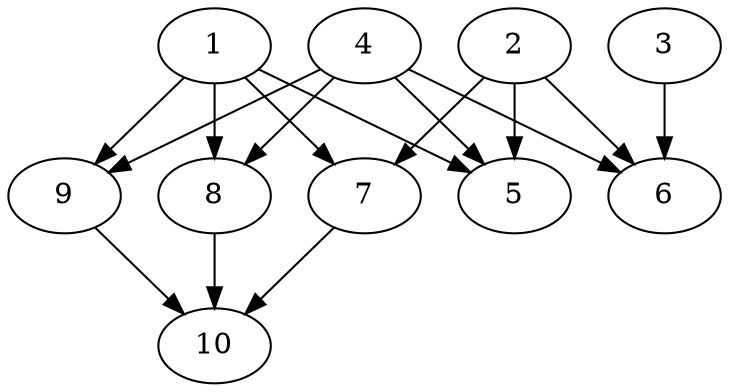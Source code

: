 // DAG automatically generated by daggen at Thu Oct  3 13:58:05 2019
// ./daggen --dot -n 10 --ccr 0.4 --fat 0.7 --regular 0.7 --density 0.9 --mindata 5242880 --maxdata 52428800 
digraph G {
  1 [size="129768960", alpha="0.17", expect_size="51907584"] 
  1 -> 5 [size ="51907584"]
  1 -> 7 [size ="51907584"]
  1 -> 8 [size ="51907584"]
  1 -> 9 [size ="51907584"]
  2 [size="115875840", alpha="0.16", expect_size="46350336"] 
  2 -> 5 [size ="46350336"]
  2 -> 6 [size ="46350336"]
  2 -> 7 [size ="46350336"]
  3 [size="75422720", alpha="0.11", expect_size="30169088"] 
  3 -> 6 [size ="30169088"]
  4 [size="127441920", alpha="0.19", expect_size="50976768"] 
  4 -> 5 [size ="50976768"]
  4 -> 6 [size ="50976768"]
  4 -> 8 [size ="50976768"]
  4 -> 9 [size ="50976768"]
  5 [size="57500160", alpha="0.05", expect_size="23000064"] 
  6 [size="130388480", alpha="0.09", expect_size="52155392"] 
  7 [size="103424000", alpha="0.19", expect_size="41369600"] 
  7 -> 10 [size ="41369600"]
  8 [size="46195200", alpha="0.14", expect_size="18478080"] 
  8 -> 10 [size ="18478080"]
  9 [size="76362240", alpha="0.14", expect_size="30544896"] 
  9 -> 10 [size ="30544896"]
  10 [size="73955840", alpha="0.06", expect_size="29582336"] 
}

